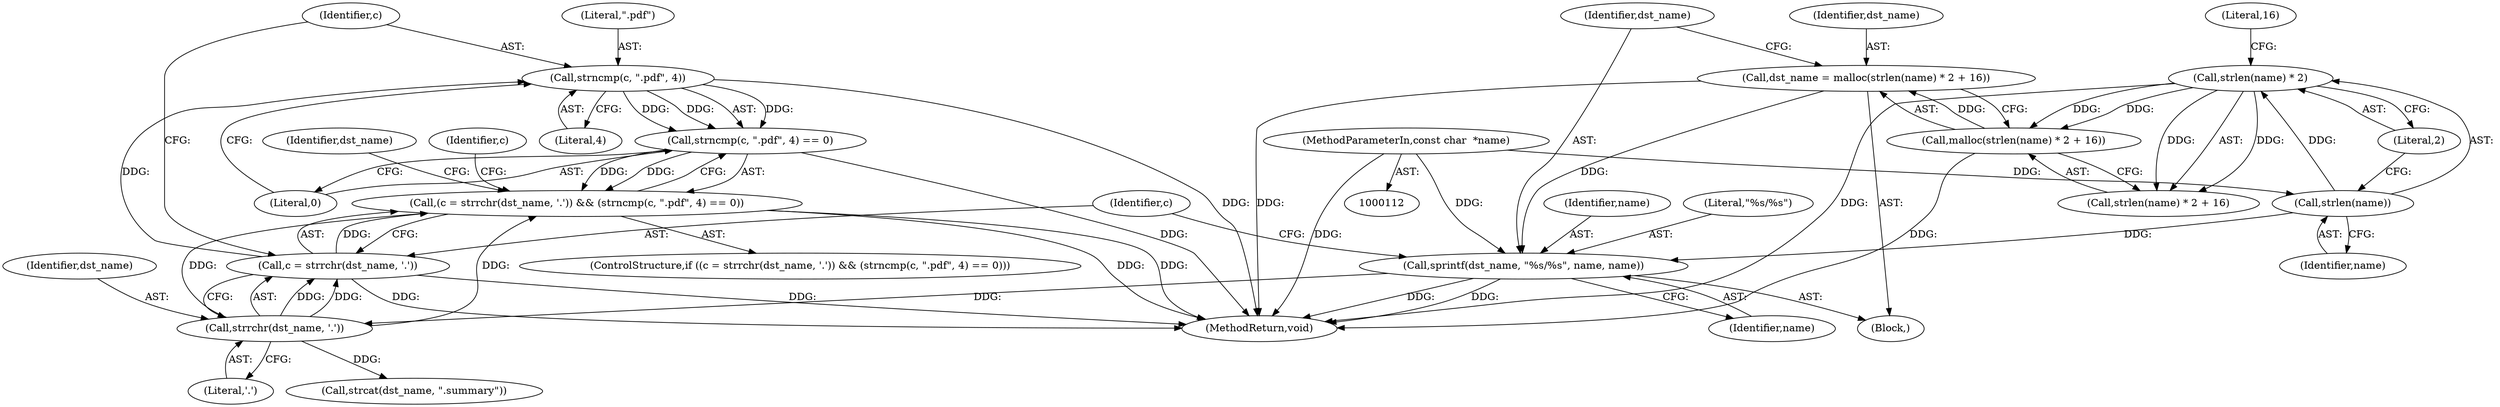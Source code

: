 digraph "0_pdfresurrect_0c4120fffa3dffe97b95c486a120eded82afe8a6_9@pointer" {
"1000158" [label="(Call,strncmp(c, \".pdf\", 4))"];
"1000152" [label="(Call,c = strrchr(dst_name, '.'))"];
"1000154" [label="(Call,strrchr(dst_name, '.'))"];
"1000145" [label="(Call,sprintf(dst_name, \"%s/%s\", name, name))"];
"1000136" [label="(Call,dst_name = malloc(strlen(name) * 2 + 16))"];
"1000138" [label="(Call,malloc(strlen(name) * 2 + 16))"];
"1000140" [label="(Call,strlen(name) * 2)"];
"1000141" [label="(Call,strlen(name))"];
"1000115" [label="(MethodParameterIn,const char  *name)"];
"1000157" [label="(Call,strncmp(c, \".pdf\", 4) == 0)"];
"1000151" [label="(Call,(c = strrchr(dst_name, '.')) && (strncmp(c, \".pdf\", 4) == 0))"];
"1000143" [label="(Literal,2)"];
"1000161" [label="(Literal,4)"];
"1000156" [label="(Literal,'.')"];
"1000137" [label="(Identifier,dst_name)"];
"1000168" [label="(Identifier,dst_name)"];
"1000150" [label="(ControlStructure,if ((c = strrchr(dst_name, '.')) && (strncmp(c, \".pdf\", 4) == 0)))"];
"1000141" [label="(Call,strlen(name))"];
"1000152" [label="(Call,c = strrchr(dst_name, '.'))"];
"1000155" [label="(Identifier,dst_name)"];
"1000115" [label="(MethodParameterIn,const char  *name)"];
"1000159" [label="(Identifier,c)"];
"1000140" [label="(Call,strlen(name) * 2)"];
"1000142" [label="(Identifier,name)"];
"1000162" [label="(Literal,0)"];
"1000145" [label="(Call,sprintf(dst_name, \"%s/%s\", name, name))"];
"1000138" [label="(Call,malloc(strlen(name) * 2 + 16))"];
"1000157" [label="(Call,strncmp(c, \".pdf\", 4) == 0)"];
"1000144" [label="(Literal,16)"];
"1000466" [label="(MethodReturn,void)"];
"1000135" [label="(Block,)"];
"1000146" [label="(Identifier,dst_name)"];
"1000139" [label="(Call,strlen(name) * 2 + 16)"];
"1000158" [label="(Call,strncmp(c, \".pdf\", 4))"];
"1000148" [label="(Identifier,name)"];
"1000149" [label="(Identifier,name)"];
"1000153" [label="(Identifier,c)"];
"1000154" [label="(Call,strrchr(dst_name, '.'))"];
"1000160" [label="(Literal,\".pdf\")"];
"1000147" [label="(Literal,\"%s/%s\")"];
"1000167" [label="(Call,strcat(dst_name, \".summary\"))"];
"1000151" [label="(Call,(c = strrchr(dst_name, '.')) && (strncmp(c, \".pdf\", 4) == 0))"];
"1000165" [label="(Identifier,c)"];
"1000136" [label="(Call,dst_name = malloc(strlen(name) * 2 + 16))"];
"1000158" -> "1000157"  [label="AST: "];
"1000158" -> "1000161"  [label="CFG: "];
"1000159" -> "1000158"  [label="AST: "];
"1000160" -> "1000158"  [label="AST: "];
"1000161" -> "1000158"  [label="AST: "];
"1000162" -> "1000158"  [label="CFG: "];
"1000158" -> "1000466"  [label="DDG: "];
"1000158" -> "1000157"  [label="DDG: "];
"1000158" -> "1000157"  [label="DDG: "];
"1000158" -> "1000157"  [label="DDG: "];
"1000152" -> "1000158"  [label="DDG: "];
"1000152" -> "1000151"  [label="AST: "];
"1000152" -> "1000154"  [label="CFG: "];
"1000153" -> "1000152"  [label="AST: "];
"1000154" -> "1000152"  [label="AST: "];
"1000159" -> "1000152"  [label="CFG: "];
"1000151" -> "1000152"  [label="CFG: "];
"1000152" -> "1000466"  [label="DDG: "];
"1000152" -> "1000466"  [label="DDG: "];
"1000152" -> "1000151"  [label="DDG: "];
"1000154" -> "1000152"  [label="DDG: "];
"1000154" -> "1000152"  [label="DDG: "];
"1000154" -> "1000156"  [label="CFG: "];
"1000155" -> "1000154"  [label="AST: "];
"1000156" -> "1000154"  [label="AST: "];
"1000154" -> "1000151"  [label="DDG: "];
"1000154" -> "1000151"  [label="DDG: "];
"1000145" -> "1000154"  [label="DDG: "];
"1000154" -> "1000167"  [label="DDG: "];
"1000145" -> "1000135"  [label="AST: "];
"1000145" -> "1000149"  [label="CFG: "];
"1000146" -> "1000145"  [label="AST: "];
"1000147" -> "1000145"  [label="AST: "];
"1000148" -> "1000145"  [label="AST: "];
"1000149" -> "1000145"  [label="AST: "];
"1000153" -> "1000145"  [label="CFG: "];
"1000145" -> "1000466"  [label="DDG: "];
"1000145" -> "1000466"  [label="DDG: "];
"1000136" -> "1000145"  [label="DDG: "];
"1000141" -> "1000145"  [label="DDG: "];
"1000115" -> "1000145"  [label="DDG: "];
"1000136" -> "1000135"  [label="AST: "];
"1000136" -> "1000138"  [label="CFG: "];
"1000137" -> "1000136"  [label="AST: "];
"1000138" -> "1000136"  [label="AST: "];
"1000146" -> "1000136"  [label="CFG: "];
"1000136" -> "1000466"  [label="DDG: "];
"1000138" -> "1000136"  [label="DDG: "];
"1000138" -> "1000139"  [label="CFG: "];
"1000139" -> "1000138"  [label="AST: "];
"1000138" -> "1000466"  [label="DDG: "];
"1000140" -> "1000138"  [label="DDG: "];
"1000140" -> "1000138"  [label="DDG: "];
"1000140" -> "1000139"  [label="AST: "];
"1000140" -> "1000143"  [label="CFG: "];
"1000141" -> "1000140"  [label="AST: "];
"1000143" -> "1000140"  [label="AST: "];
"1000144" -> "1000140"  [label="CFG: "];
"1000140" -> "1000466"  [label="DDG: "];
"1000140" -> "1000139"  [label="DDG: "];
"1000140" -> "1000139"  [label="DDG: "];
"1000141" -> "1000140"  [label="DDG: "];
"1000141" -> "1000142"  [label="CFG: "];
"1000142" -> "1000141"  [label="AST: "];
"1000143" -> "1000141"  [label="CFG: "];
"1000115" -> "1000141"  [label="DDG: "];
"1000115" -> "1000112"  [label="AST: "];
"1000115" -> "1000466"  [label="DDG: "];
"1000157" -> "1000151"  [label="AST: "];
"1000157" -> "1000162"  [label="CFG: "];
"1000162" -> "1000157"  [label="AST: "];
"1000151" -> "1000157"  [label="CFG: "];
"1000157" -> "1000466"  [label="DDG: "];
"1000157" -> "1000151"  [label="DDG: "];
"1000157" -> "1000151"  [label="DDG: "];
"1000151" -> "1000150"  [label="AST: "];
"1000165" -> "1000151"  [label="CFG: "];
"1000168" -> "1000151"  [label="CFG: "];
"1000151" -> "1000466"  [label="DDG: "];
"1000151" -> "1000466"  [label="DDG: "];
}

